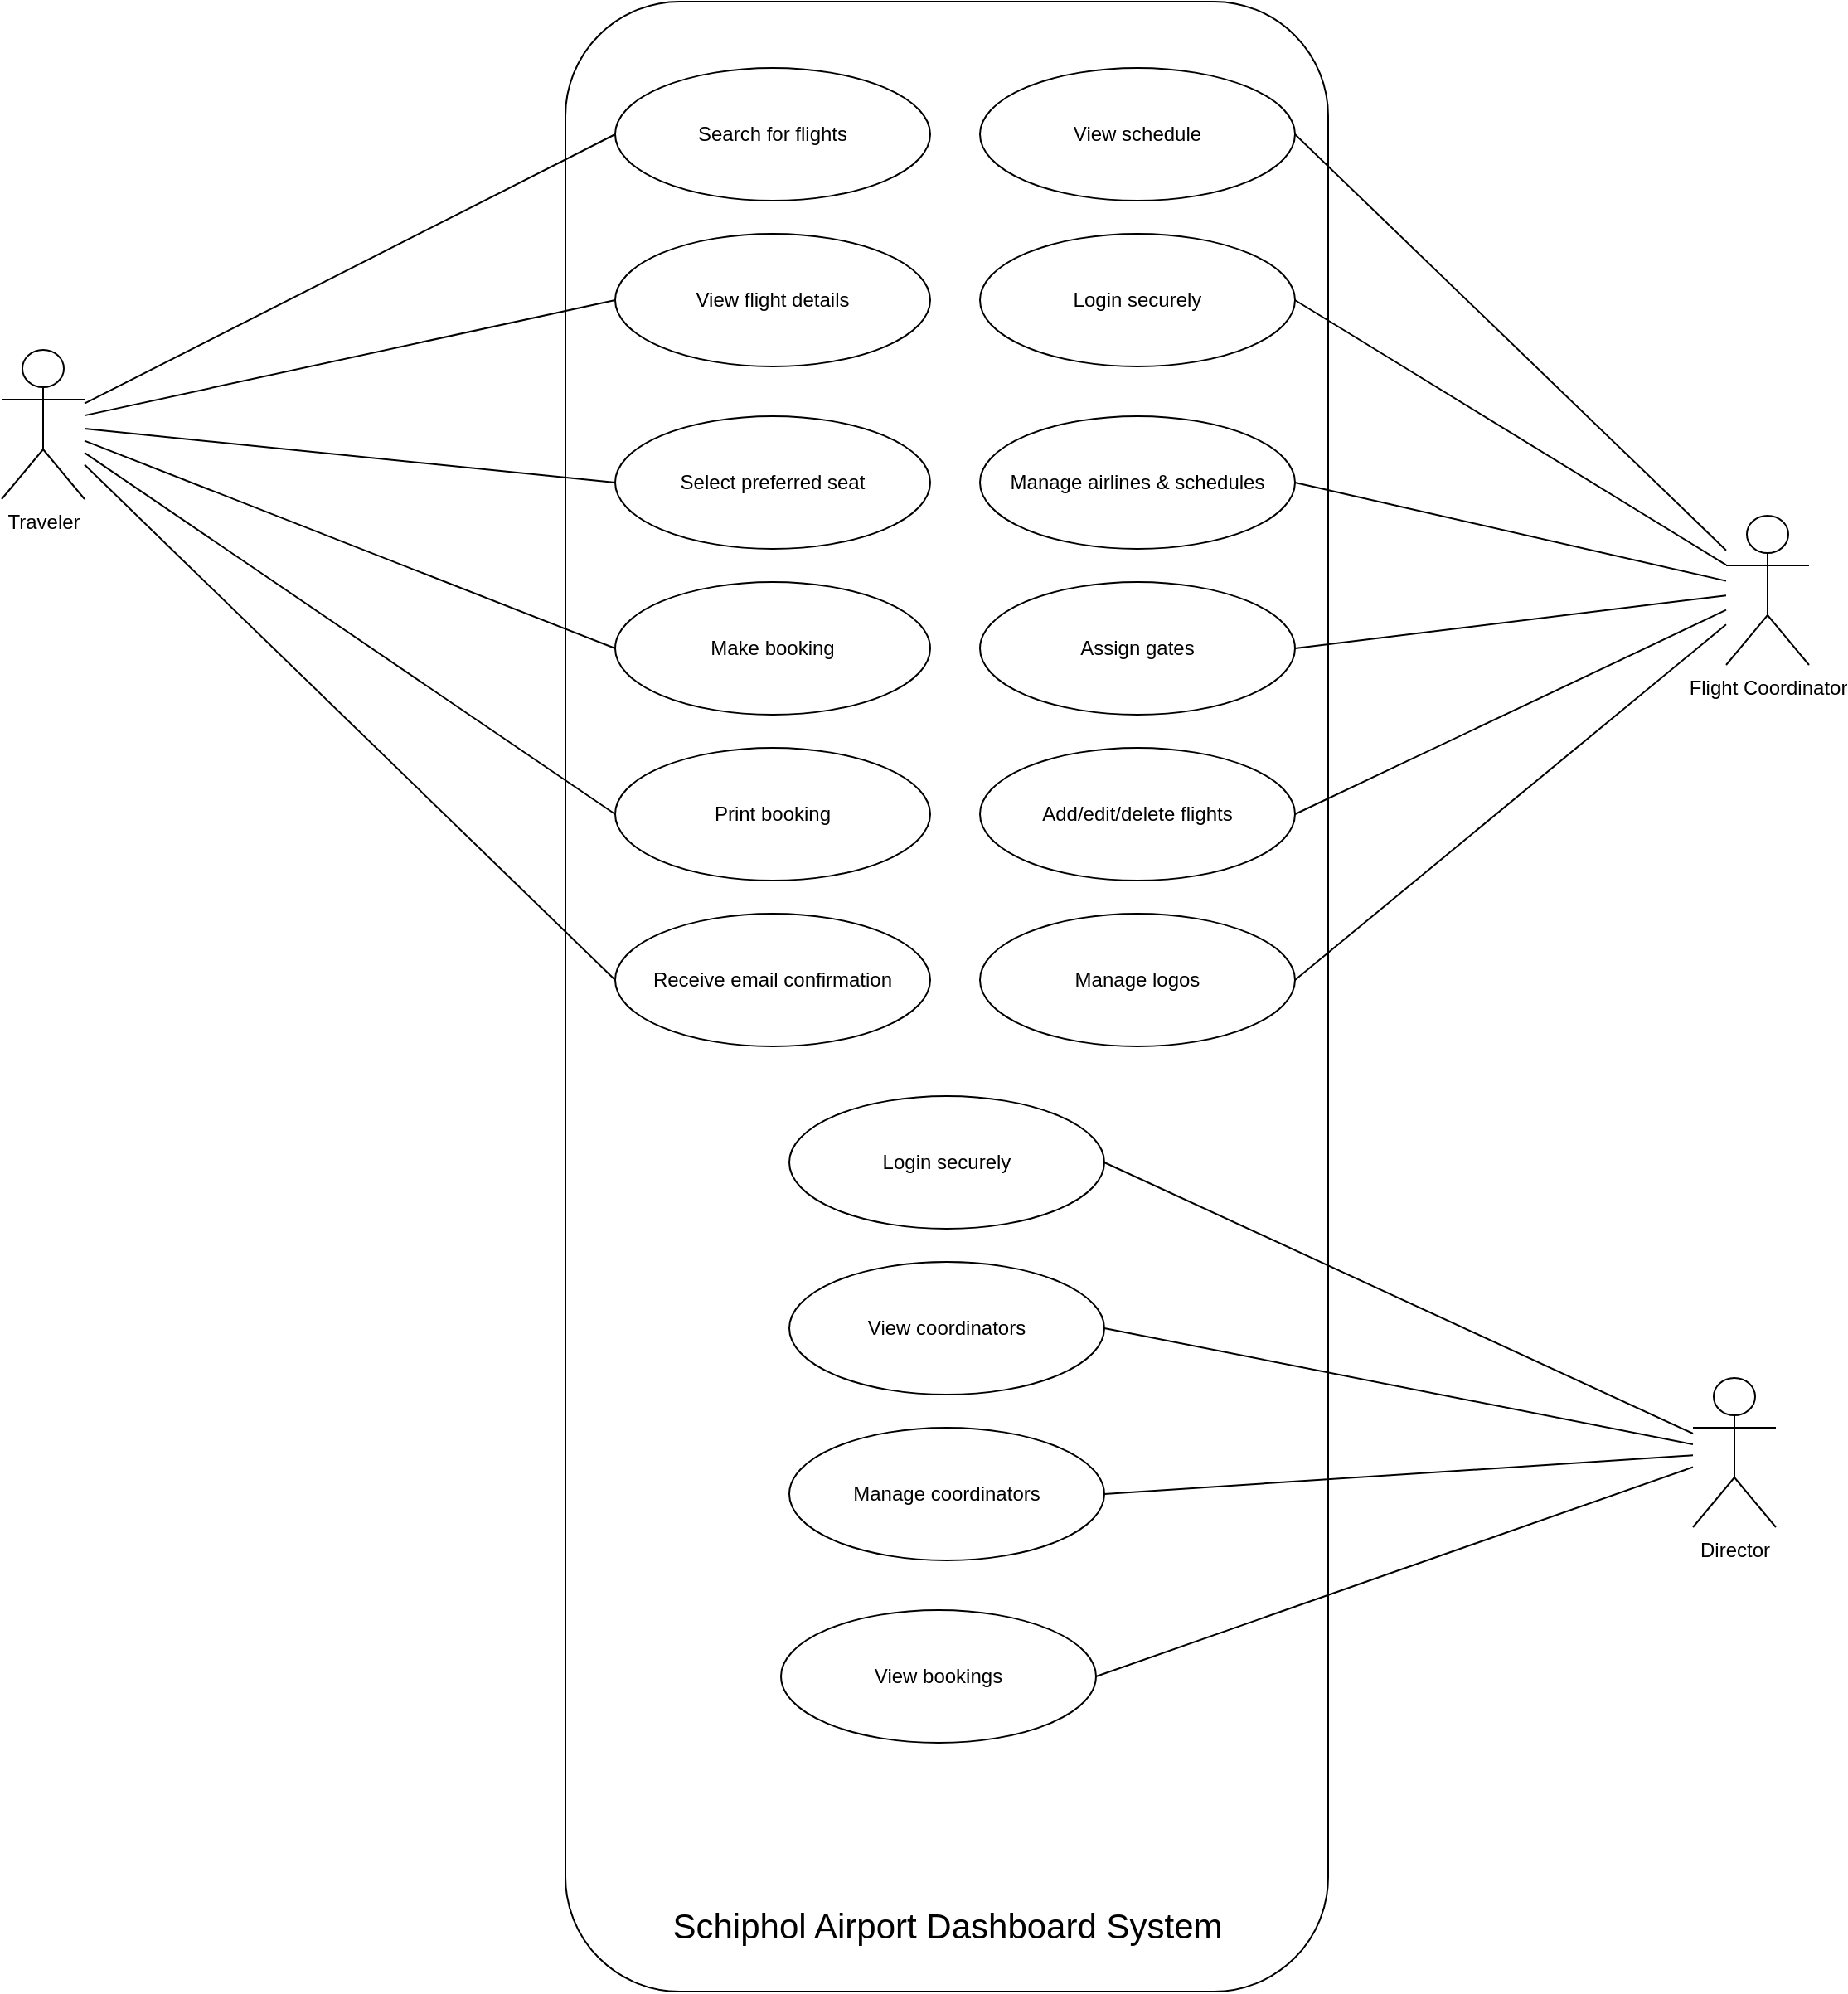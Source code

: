 <mxfile version="26.2.14">
  <diagram name="Page-1" id="Tnl-hnfS5BPzao-A-ZHw">
    <mxGraphModel dx="2852" dy="1554" grid="1" gridSize="10" guides="1" tooltips="1" connect="1" arrows="1" fold="1" page="1" pageScale="1" pageWidth="1920" pageHeight="1080" background="#ffffff" math="0" shadow="0">
      <root>
        <mxCell id="0" />
        <mxCell id="1" parent="0" />
        <mxCell id="DYIofxekIyfTk51FCYIw-4" value="" style="rounded=1;whiteSpace=wrap;html=1;" vertex="1" parent="1">
          <mxGeometry x="430" y="100" width="460" height="1200" as="geometry" />
        </mxCell>
        <mxCell id="DYIofxekIyfTk51FCYIw-1" value="Traveler" style="shape=umlActor;verticalLabelPosition=bottom;verticalAlign=top;html=1;outlineConnect=0;" vertex="1" parent="1">
          <mxGeometry x="90" y="310" width="50" height="90" as="geometry" />
        </mxCell>
        <mxCell id="DYIofxekIyfTk51FCYIw-2" value="Flight Coordinator" style="shape=umlActor;verticalLabelPosition=bottom;verticalAlign=top;html=1;outlineConnect=0;" vertex="1" parent="1">
          <mxGeometry x="1130" y="410" width="50" height="90" as="geometry" />
        </mxCell>
        <mxCell id="DYIofxekIyfTk51FCYIw-3" value="Director&lt;div&gt;&lt;br&gt;&lt;/div&gt;" style="shape=umlActor;verticalLabelPosition=bottom;verticalAlign=top;html=1;outlineConnect=0;" vertex="1" parent="1">
          <mxGeometry x="1110" y="930" width="50" height="90" as="geometry" />
        </mxCell>
        <mxCell id="DYIofxekIyfTk51FCYIw-5" value="Schiphol Airport Dashboard System" style="text;html=1;align=center;verticalAlign=middle;resizable=0;points=[];autosize=1;strokeColor=none;fillColor=none;fontSize=21;" vertex="1" parent="1">
          <mxGeometry x="480" y="1240" width="360" height="40" as="geometry" />
        </mxCell>
        <mxCell id="DYIofxekIyfTk51FCYIw-6" value="Search for flights" style="ellipse;whiteSpace=wrap;html=1;" vertex="1" parent="1">
          <mxGeometry x="460" y="140" width="190" height="80" as="geometry" />
        </mxCell>
        <mxCell id="DYIofxekIyfTk51FCYIw-7" value="View flight details" style="ellipse;whiteSpace=wrap;html=1;" vertex="1" parent="1">
          <mxGeometry x="460" y="240" width="190" height="80" as="geometry" />
        </mxCell>
        <mxCell id="DYIofxekIyfTk51FCYIw-8" value="Select preferred seat" style="ellipse;whiteSpace=wrap;html=1;" vertex="1" parent="1">
          <mxGeometry x="460" y="350" width="190" height="80" as="geometry" />
        </mxCell>
        <mxCell id="DYIofxekIyfTk51FCYIw-9" value="Make booking" style="ellipse;whiteSpace=wrap;html=1;" vertex="1" parent="1">
          <mxGeometry x="460" y="450" width="190" height="80" as="geometry" />
        </mxCell>
        <mxCell id="DYIofxekIyfTk51FCYIw-10" value="Print booking" style="ellipse;whiteSpace=wrap;html=1;" vertex="1" parent="1">
          <mxGeometry x="460" y="550" width="190" height="80" as="geometry" />
        </mxCell>
        <mxCell id="DYIofxekIyfTk51FCYIw-13" value="Receive email confirmation" style="ellipse;whiteSpace=wrap;html=1;" vertex="1" parent="1">
          <mxGeometry x="460" y="650" width="190" height="80" as="geometry" />
        </mxCell>
        <mxCell id="DYIofxekIyfTk51FCYIw-15" value="" style="endArrow=none;html=1;rounded=0;entryX=0;entryY=0.5;entryDx=0;entryDy=0;" edge="1" parent="1" source="DYIofxekIyfTk51FCYIw-1" target="DYIofxekIyfTk51FCYIw-6">
          <mxGeometry width="50" height="50" relative="1" as="geometry">
            <mxPoint x="280" y="310" as="sourcePoint" />
            <mxPoint x="330" y="260" as="targetPoint" />
          </mxGeometry>
        </mxCell>
        <mxCell id="DYIofxekIyfTk51FCYIw-16" value="" style="endArrow=none;html=1;rounded=0;entryX=0;entryY=0.5;entryDx=0;entryDy=0;" edge="1" parent="1" source="DYIofxekIyfTk51FCYIw-1" target="DYIofxekIyfTk51FCYIw-7">
          <mxGeometry width="50" height="50" relative="1" as="geometry">
            <mxPoint x="150" y="305" as="sourcePoint" />
            <mxPoint x="470" y="190" as="targetPoint" />
          </mxGeometry>
        </mxCell>
        <mxCell id="DYIofxekIyfTk51FCYIw-17" value="" style="endArrow=none;html=1;rounded=0;entryX=0;entryY=0.5;entryDx=0;entryDy=0;" edge="1" parent="1" source="DYIofxekIyfTk51FCYIw-1" target="DYIofxekIyfTk51FCYIw-8">
          <mxGeometry width="50" height="50" relative="1" as="geometry">
            <mxPoint x="160" y="315" as="sourcePoint" />
            <mxPoint x="480" y="200" as="targetPoint" />
          </mxGeometry>
        </mxCell>
        <mxCell id="DYIofxekIyfTk51FCYIw-18" value="" style="endArrow=none;html=1;rounded=0;entryX=0;entryY=0.5;entryDx=0;entryDy=0;" edge="1" parent="1" source="DYIofxekIyfTk51FCYIw-1" target="DYIofxekIyfTk51FCYIw-9">
          <mxGeometry width="50" height="50" relative="1" as="geometry">
            <mxPoint x="170" y="325" as="sourcePoint" />
            <mxPoint x="490" y="210" as="targetPoint" />
          </mxGeometry>
        </mxCell>
        <mxCell id="DYIofxekIyfTk51FCYIw-19" value="" style="endArrow=none;html=1;rounded=0;entryX=0;entryY=0.5;entryDx=0;entryDy=0;" edge="1" parent="1" source="DYIofxekIyfTk51FCYIw-1" target="DYIofxekIyfTk51FCYIw-10">
          <mxGeometry width="50" height="50" relative="1" as="geometry">
            <mxPoint x="180" y="335" as="sourcePoint" />
            <mxPoint x="500" y="220" as="targetPoint" />
          </mxGeometry>
        </mxCell>
        <mxCell id="DYIofxekIyfTk51FCYIw-20" value="" style="endArrow=none;html=1;rounded=0;entryX=0;entryY=0.5;entryDx=0;entryDy=0;" edge="1" parent="1" source="DYIofxekIyfTk51FCYIw-1" target="DYIofxekIyfTk51FCYIw-13">
          <mxGeometry width="50" height="50" relative="1" as="geometry">
            <mxPoint x="190" y="345" as="sourcePoint" />
            <mxPoint x="510" y="230" as="targetPoint" />
          </mxGeometry>
        </mxCell>
        <mxCell id="DYIofxekIyfTk51FCYIw-22" value="View schedule" style="ellipse;whiteSpace=wrap;html=1;" vertex="1" parent="1">
          <mxGeometry x="680" y="140" width="190" height="80" as="geometry" />
        </mxCell>
        <mxCell id="DYIofxekIyfTk51FCYIw-24" value="Login securely" style="ellipse;whiteSpace=wrap;html=1;" vertex="1" parent="1">
          <mxGeometry x="680" y="240" width="190" height="80" as="geometry" />
        </mxCell>
        <mxCell id="DYIofxekIyfTk51FCYIw-25" value="Manage airlines &amp;amp; schedules" style="ellipse;whiteSpace=wrap;html=1;" vertex="1" parent="1">
          <mxGeometry x="680" y="350" width="190" height="80" as="geometry" />
        </mxCell>
        <mxCell id="DYIofxekIyfTk51FCYIw-26" value="Assign gates" style="ellipse;whiteSpace=wrap;html=1;" vertex="1" parent="1">
          <mxGeometry x="680" y="450" width="190" height="80" as="geometry" />
        </mxCell>
        <mxCell id="DYIofxekIyfTk51FCYIw-27" value="Add/edit/delete flights" style="ellipse;whiteSpace=wrap;html=1;" vertex="1" parent="1">
          <mxGeometry x="680" y="550" width="190" height="80" as="geometry" />
        </mxCell>
        <mxCell id="DYIofxekIyfTk51FCYIw-28" value="Manage logos" style="ellipse;whiteSpace=wrap;html=1;" vertex="1" parent="1">
          <mxGeometry x="680" y="650" width="190" height="80" as="geometry" />
        </mxCell>
        <mxCell id="DYIofxekIyfTk51FCYIw-29" value="" style="endArrow=none;html=1;rounded=0;exitX=1;exitY=0.5;exitDx=0;exitDy=0;" edge="1" parent="1" source="DYIofxekIyfTk51FCYIw-22" target="DYIofxekIyfTk51FCYIw-2">
          <mxGeometry width="50" height="50" relative="1" as="geometry">
            <mxPoint x="930" y="300" as="sourcePoint" />
            <mxPoint x="980" y="250" as="targetPoint" />
          </mxGeometry>
        </mxCell>
        <mxCell id="DYIofxekIyfTk51FCYIw-30" value="" style="endArrow=none;html=1;rounded=0;exitX=1;exitY=0.5;exitDx=0;exitDy=0;" edge="1" parent="1" source="DYIofxekIyfTk51FCYIw-24" target="DYIofxekIyfTk51FCYIw-2">
          <mxGeometry width="50" height="50" relative="1" as="geometry">
            <mxPoint x="880" y="190" as="sourcePoint" />
            <mxPoint x="1060" y="301" as="targetPoint" />
          </mxGeometry>
        </mxCell>
        <mxCell id="DYIofxekIyfTk51FCYIw-31" value="" style="endArrow=none;html=1;rounded=0;exitX=1;exitY=0.5;exitDx=0;exitDy=0;" edge="1" parent="1" source="DYIofxekIyfTk51FCYIw-25" target="DYIofxekIyfTk51FCYIw-2">
          <mxGeometry width="50" height="50" relative="1" as="geometry">
            <mxPoint x="890" y="200" as="sourcePoint" />
            <mxPoint x="1070" y="311" as="targetPoint" />
          </mxGeometry>
        </mxCell>
        <mxCell id="DYIofxekIyfTk51FCYIw-32" value="" style="endArrow=none;html=1;rounded=0;exitX=1;exitY=0.5;exitDx=0;exitDy=0;" edge="1" parent="1" source="DYIofxekIyfTk51FCYIw-26" target="DYIofxekIyfTk51FCYIw-2">
          <mxGeometry width="50" height="50" relative="1" as="geometry">
            <mxPoint x="900" y="210" as="sourcePoint" />
            <mxPoint x="1080" y="321" as="targetPoint" />
          </mxGeometry>
        </mxCell>
        <mxCell id="DYIofxekIyfTk51FCYIw-33" value="" style="endArrow=none;html=1;rounded=0;exitX=1;exitY=0.5;exitDx=0;exitDy=0;" edge="1" parent="1" source="DYIofxekIyfTk51FCYIw-27" target="DYIofxekIyfTk51FCYIw-2">
          <mxGeometry width="50" height="50" relative="1" as="geometry">
            <mxPoint x="910" y="220" as="sourcePoint" />
            <mxPoint x="1090" y="331" as="targetPoint" />
          </mxGeometry>
        </mxCell>
        <mxCell id="DYIofxekIyfTk51FCYIw-34" value="" style="endArrow=none;html=1;rounded=0;exitX=1;exitY=0.5;exitDx=0;exitDy=0;" edge="1" parent="1" source="DYIofxekIyfTk51FCYIw-28" target="DYIofxekIyfTk51FCYIw-2">
          <mxGeometry width="50" height="50" relative="1" as="geometry">
            <mxPoint x="920" y="230" as="sourcePoint" />
            <mxPoint x="1100" y="341" as="targetPoint" />
          </mxGeometry>
        </mxCell>
        <mxCell id="DYIofxekIyfTk51FCYIw-37" value="Login securely" style="ellipse;whiteSpace=wrap;html=1;" vertex="1" parent="1">
          <mxGeometry x="565" y="760" width="190" height="80" as="geometry" />
        </mxCell>
        <mxCell id="DYIofxekIyfTk51FCYIw-38" value="View coordinators" style="ellipse;whiteSpace=wrap;html=1;" vertex="1" parent="1">
          <mxGeometry x="565" y="860" width="190" height="80" as="geometry" />
        </mxCell>
        <mxCell id="DYIofxekIyfTk51FCYIw-39" value="Manage coordinators" style="ellipse;whiteSpace=wrap;html=1;" vertex="1" parent="1">
          <mxGeometry x="565" y="960" width="190" height="80" as="geometry" />
        </mxCell>
        <mxCell id="DYIofxekIyfTk51FCYIw-40" value="View bookings" style="ellipse;whiteSpace=wrap;html=1;" vertex="1" parent="1">
          <mxGeometry x="560" y="1070" width="190" height="80" as="geometry" />
        </mxCell>
        <mxCell id="DYIofxekIyfTk51FCYIw-41" value="" style="endArrow=none;html=1;rounded=0;exitX=1;exitY=0.5;exitDx=0;exitDy=0;" edge="1" parent="1" source="DYIofxekIyfTk51FCYIw-37" target="DYIofxekIyfTk51FCYIw-3">
          <mxGeometry width="50" height="50" relative="1" as="geometry">
            <mxPoint x="1040" y="930" as="sourcePoint" />
            <mxPoint x="1090" y="880" as="targetPoint" />
          </mxGeometry>
        </mxCell>
        <mxCell id="DYIofxekIyfTk51FCYIw-42" value="" style="endArrow=none;html=1;rounded=0;exitX=1;exitY=0.5;exitDx=0;exitDy=0;" edge="1" parent="1" source="DYIofxekIyfTk51FCYIw-38" target="DYIofxekIyfTk51FCYIw-3">
          <mxGeometry width="50" height="50" relative="1" as="geometry">
            <mxPoint x="765" y="810" as="sourcePoint" />
            <mxPoint x="1070" y="990" as="targetPoint" />
          </mxGeometry>
        </mxCell>
        <mxCell id="DYIofxekIyfTk51FCYIw-43" value="" style="endArrow=none;html=1;rounded=0;exitX=1;exitY=0.5;exitDx=0;exitDy=0;" edge="1" parent="1" source="DYIofxekIyfTk51FCYIw-39" target="DYIofxekIyfTk51FCYIw-3">
          <mxGeometry width="50" height="50" relative="1" as="geometry">
            <mxPoint x="775" y="820" as="sourcePoint" />
            <mxPoint x="1130" y="974" as="targetPoint" />
          </mxGeometry>
        </mxCell>
        <mxCell id="DYIofxekIyfTk51FCYIw-44" value="" style="endArrow=none;html=1;rounded=0;exitX=1;exitY=0.5;exitDx=0;exitDy=0;" edge="1" parent="1" source="DYIofxekIyfTk51FCYIw-40" target="DYIofxekIyfTk51FCYIw-3">
          <mxGeometry width="50" height="50" relative="1" as="geometry">
            <mxPoint x="785" y="830" as="sourcePoint" />
            <mxPoint x="1140" y="984" as="targetPoint" />
          </mxGeometry>
        </mxCell>
      </root>
    </mxGraphModel>
  </diagram>
</mxfile>
